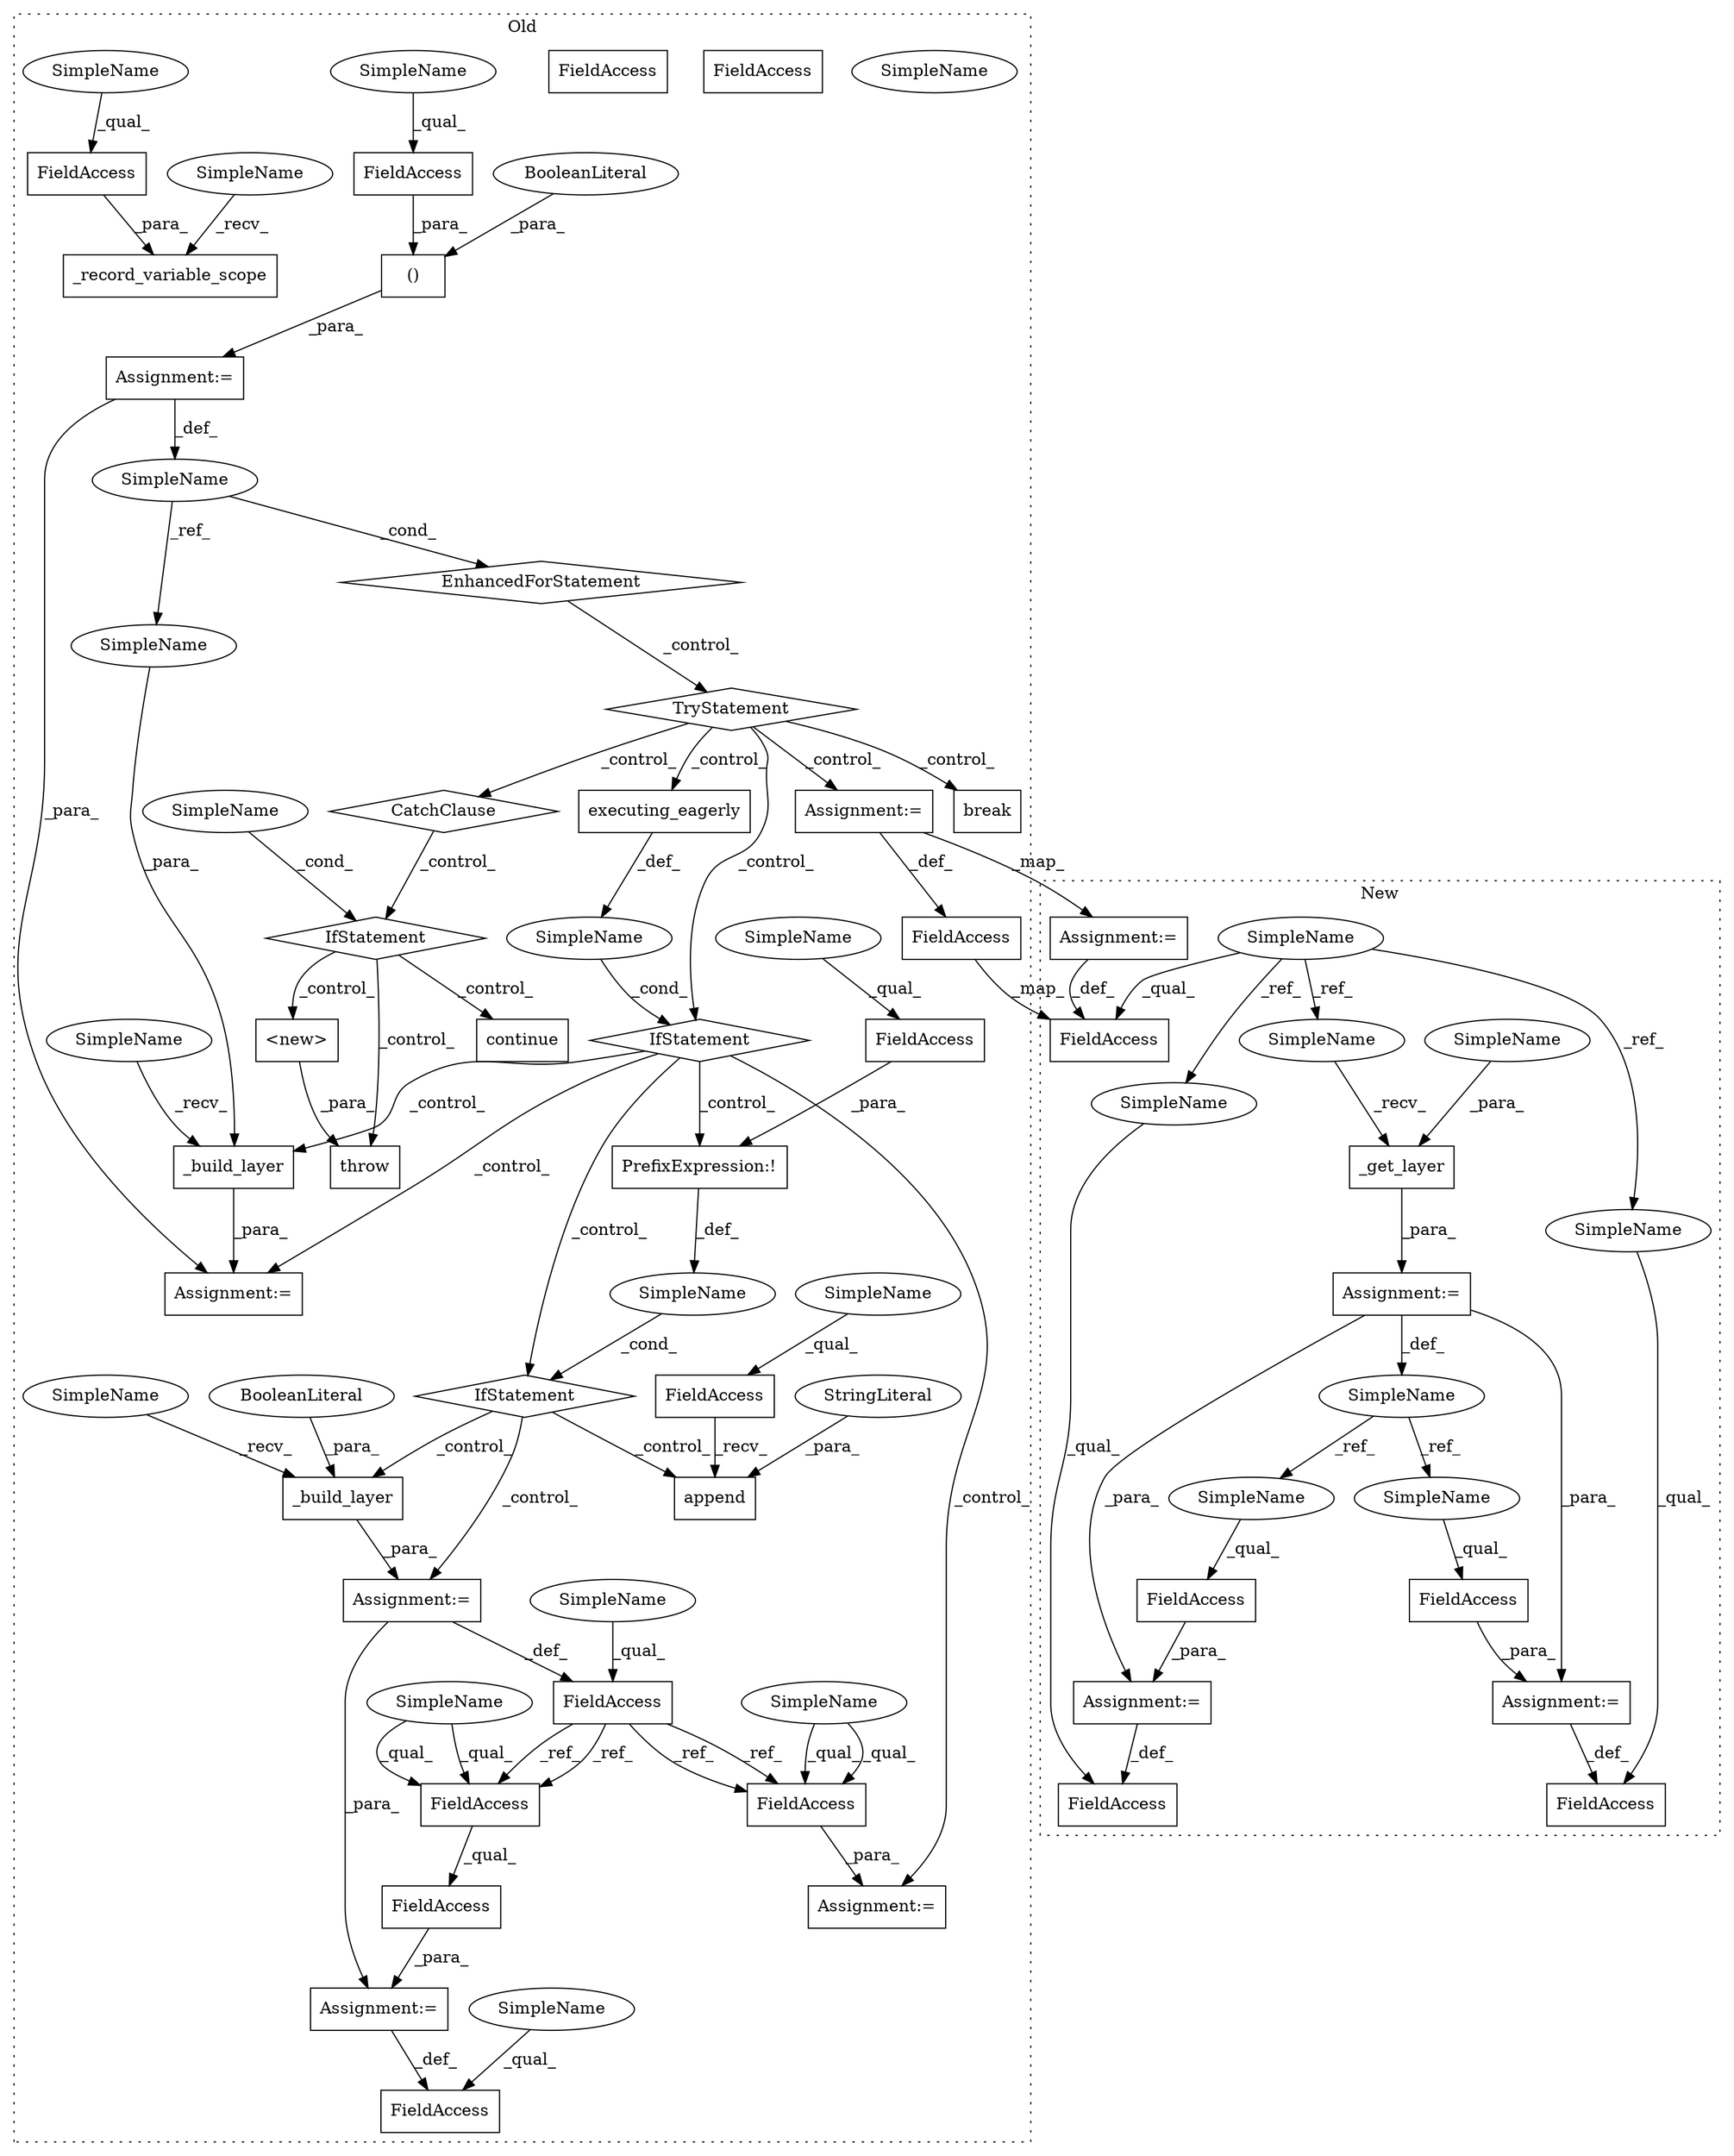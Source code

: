 digraph G {
subgraph cluster0 {
1 [label="break" a="10" s="62501" l="6" shape="box"];
3 [label="SimpleName" a="42" s="61997" l="5" shape="ellipse"];
4 [label="throw" a="53" s="62615" l="6" shape="box"];
5 [label="()" a="106" s="62010" l="29" shape="box"];
6 [label="PrefixExpression:!" a="38" s="62116" l="1" shape="box"];
7 [label="_build_layer" a="32" s="62316,62334" l="13,1" shape="box"];
8 [label="EnhancedForStatement" a="70" s="61939,62039" l="53,3" shape="diamond"];
9 [label="_build_layer" a="32" s="62161,62179" l="13,1" shape="box"];
10 [label="SimpleName" a="42" s="62568" l="5" shape="ellipse"];
11 [label="<new>" a="14" s="62621" l="17" shape="box"];
13 [label="BooleanLiteral" a="9" s="62174" l="5" shape="ellipse"];
14 [label="BooleanLiteral" a="9" s="62034" l="5" shape="ellipse"];
15 [label="SimpleName" a="42" s="" l="" shape="ellipse"];
16 [label="_record_variable_scope" a="32" s="62688,62726" l="23,1" shape="box"];
17 [label="CatchClause" a="12" s="62517,62552" l="13,2" shape="diamond"];
18 [label="SimpleName" a="42" s="" l="" shape="ellipse"];
19 [label="append" a="32" s="62218,62233" l="7,1" shape="box"];
21 [label="FieldAccess" a="22" s="62194" l="23" shape="box"];
22 [label="FieldAccess" a="22" s="62117" l="11" shape="box"];
23 [label="FieldAccess" a="22" s="62857" l="14" shape="box"];
24 [label="FieldAccess" a="22" s="62010" l="11" shape="box"];
25 [label="FieldAccess" a="22" s="62872" l="21" shape="box"];
27 [label="continue" a="18" s="62587" l="9" shape="box"];
31 [label="FieldAccess" a="22" s="62144" l="11" shape="box"];
32 [label="FieldAccess" a="22" s="62872" l="11" shape="box"];
33 [label="FieldAccess" a="22" s="62264" l="11" shape="box"];
34 [label="IfStatement" a="25" s="62112,62128" l="4,2" shape="diamond"];
36 [label="Assignment:=" a="7" s="62310" l="1" shape="box"];
37 [label="IfStatement" a="25" s="62064,62098" l="4,2" shape="diamond"];
38 [label="Assignment:=" a="7" s="62155" l="1" shape="box"];
39 [label="IfStatement" a="25" s="62564,62573" l="4,2" shape="diamond"];
40 [label="Assignment:=" a="7" s="61939,62039" l="53,3" shape="box"];
41 [label="Assignment:=" a="7" s="62871" l="1" shape="box"];
43 [label="Assignment:=" a="7" s="62263" l="1" shape="box"];
45 [label="StringLiteral" a="45" s="62225" l="8" shape="ellipse"];
46 [label="executing_eagerly" a="32" s="62079" l="19" shape="box"];
47 [label="TryStatement" a="54" s="62050" l="4" shape="diamond"];
48 [label="FieldAccess" a="22" s="62711" l="15" shape="box"];
50 [label="FieldAccess" a="22" s="62735" l="15" shape="box"];
52 [label="Assignment:=" a="7" s="62365" l="1" shape="box"];
59 [label="SimpleName" a="42" s="62329" l="5" shape="ellipse"];
60 [label="FieldAccess" a="22" s="62872" l="11" shape="box"];
61 [label="FieldAccess" a="22" s="62264" l="11" shape="box"];
62 [label="SimpleName" a="42" s="62711" l="4" shape="ellipse"];
63 [label="SimpleName" a="42" s="62857" l="4" shape="ellipse"];
64 [label="SimpleName" a="42" s="62010" l="4" shape="ellipse"];
65 [label="SimpleName" a="42" s="62264" l="4" shape="ellipse"];
66 [label="SimpleName" a="42" s="62872" l="4" shape="ellipse"];
67 [label="SimpleName" a="42" s="62144" l="4" shape="ellipse"];
68 [label="SimpleName" a="42" s="62311" l="4" shape="ellipse"];
69 [label="SimpleName" a="42" s="62194" l="4" shape="ellipse"];
70 [label="SimpleName" a="42" s="62683" l="4" shape="ellipse"];
71 [label="SimpleName" a="42" s="62156" l="4" shape="ellipse"];
72 [label="SimpleName" a="42" s="62117" l="4" shape="ellipse"];
73 [label="SimpleName" a="42" s="62568" l="5" shape="ellipse"];
label = "Old";
style="dotted";
}
subgraph cluster1 {
2 [label="_get_layer" a="32" s="61163,61185" l="11,1" shape="box"];
12 [label="SimpleName" a="42" s="60841" l="4" shape="ellipse"];
20 [label="FieldAccess" a="22" s="61527" l="24" shape="box"];
26 [label="FieldAccess" a="22" s="61381" l="24" shape="box"];
28 [label="FieldAccess" a="22" s="61552" l="25" shape="box"];
29 [label="SimpleName" a="42" s="61152" l="5" shape="ellipse"];
30 [label="FieldAccess" a="22" s="61406" l="25" shape="box"];
35 [label="Assignment:=" a="7" s="61405" l="1" shape="box"];
42 [label="Assignment:=" a="7" s="61157" l="1" shape="box"];
44 [label="Assignment:=" a="7" s="61551" l="1" shape="box"];
49 [label="FieldAccess" a="22" s="61347" l="15" shape="box"];
51 [label="Assignment:=" a="7" s="61202" l="1" shape="box"];
53 [label="SimpleName" a="42" s="61174" l="11" shape="ellipse"];
54 [label="SimpleName" a="42" s="61381" l="4" shape="ellipse"];
55 [label="SimpleName" a="42" s="61527" l="4" shape="ellipse"];
56 [label="SimpleName" a="42" s="61158" l="4" shape="ellipse"];
57 [label="SimpleName" a="42" s="61406" l="5" shape="ellipse"];
58 [label="SimpleName" a="42" s="61552" l="5" shape="ellipse"];
label = "New";
style="dotted";
}
2 -> 42 [label="_para_"];
3 -> 8 [label="_cond_"];
3 -> 59 [label="_ref_"];
5 -> 40 [label="_para_"];
6 -> 18 [label="_def_"];
7 -> 36 [label="_para_"];
8 -> 47 [label="_control_"];
9 -> 38 [label="_para_"];
11 -> 4 [label="_para_"];
12 -> 49 [label="_qual_"];
12 -> 55 [label="_ref_"];
12 -> 54 [label="_ref_"];
12 -> 56 [label="_ref_"];
13 -> 9 [label="_para_"];
14 -> 5 [label="_para_"];
15 -> 37 [label="_cond_"];
17 -> 39 [label="_control_"];
18 -> 34 [label="_cond_"];
21 -> 19 [label="_recv_"];
22 -> 6 [label="_para_"];
24 -> 5 [label="_para_"];
25 -> 41 [label="_para_"];
28 -> 44 [label="_para_"];
29 -> 58 [label="_ref_"];
29 -> 57 [label="_ref_"];
30 -> 35 [label="_para_"];
31 -> 60 [label="_ref_"];
31 -> 61 [label="_ref_"];
31 -> 61 [label="_ref_"];
31 -> 60 [label="_ref_"];
34 -> 19 [label="_control_"];
34 -> 38 [label="_control_"];
34 -> 9 [label="_control_"];
35 -> 26 [label="_def_"];
37 -> 6 [label="_control_"];
37 -> 7 [label="_control_"];
37 -> 34 [label="_control_"];
37 -> 36 [label="_control_"];
37 -> 43 [label="_control_"];
38 -> 41 [label="_para_"];
38 -> 31 [label="_def_"];
39 -> 4 [label="_control_"];
39 -> 11 [label="_control_"];
39 -> 27 [label="_control_"];
40 -> 36 [label="_para_"];
40 -> 3 [label="_def_"];
41 -> 23 [label="_def_"];
42 -> 29 [label="_def_"];
42 -> 35 [label="_para_"];
42 -> 44 [label="_para_"];
44 -> 20 [label="_def_"];
45 -> 19 [label="_para_"];
46 -> 15 [label="_def_"];
47 -> 1 [label="_control_"];
47 -> 46 [label="_control_"];
47 -> 37 [label="_control_"];
47 -> 52 [label="_control_"];
47 -> 17 [label="_control_"];
48 -> 16 [label="_para_"];
50 -> 49 [label="_map_"];
51 -> 49 [label="_def_"];
52 -> 51 [label="_map_"];
52 -> 50 [label="_def_"];
53 -> 2 [label="_para_"];
54 -> 26 [label="_qual_"];
55 -> 20 [label="_qual_"];
56 -> 2 [label="_recv_"];
57 -> 30 [label="_qual_"];
58 -> 28 [label="_qual_"];
59 -> 7 [label="_para_"];
60 -> 25 [label="_qual_"];
61 -> 43 [label="_para_"];
62 -> 48 [label="_qual_"];
63 -> 23 [label="_qual_"];
64 -> 24 [label="_qual_"];
65 -> 61 [label="_qual_"];
65 -> 61 [label="_qual_"];
66 -> 60 [label="_qual_"];
66 -> 60 [label="_qual_"];
67 -> 31 [label="_qual_"];
68 -> 7 [label="_recv_"];
69 -> 21 [label="_qual_"];
70 -> 16 [label="_recv_"];
71 -> 9 [label="_recv_"];
72 -> 22 [label="_qual_"];
73 -> 39 [label="_cond_"];
}
